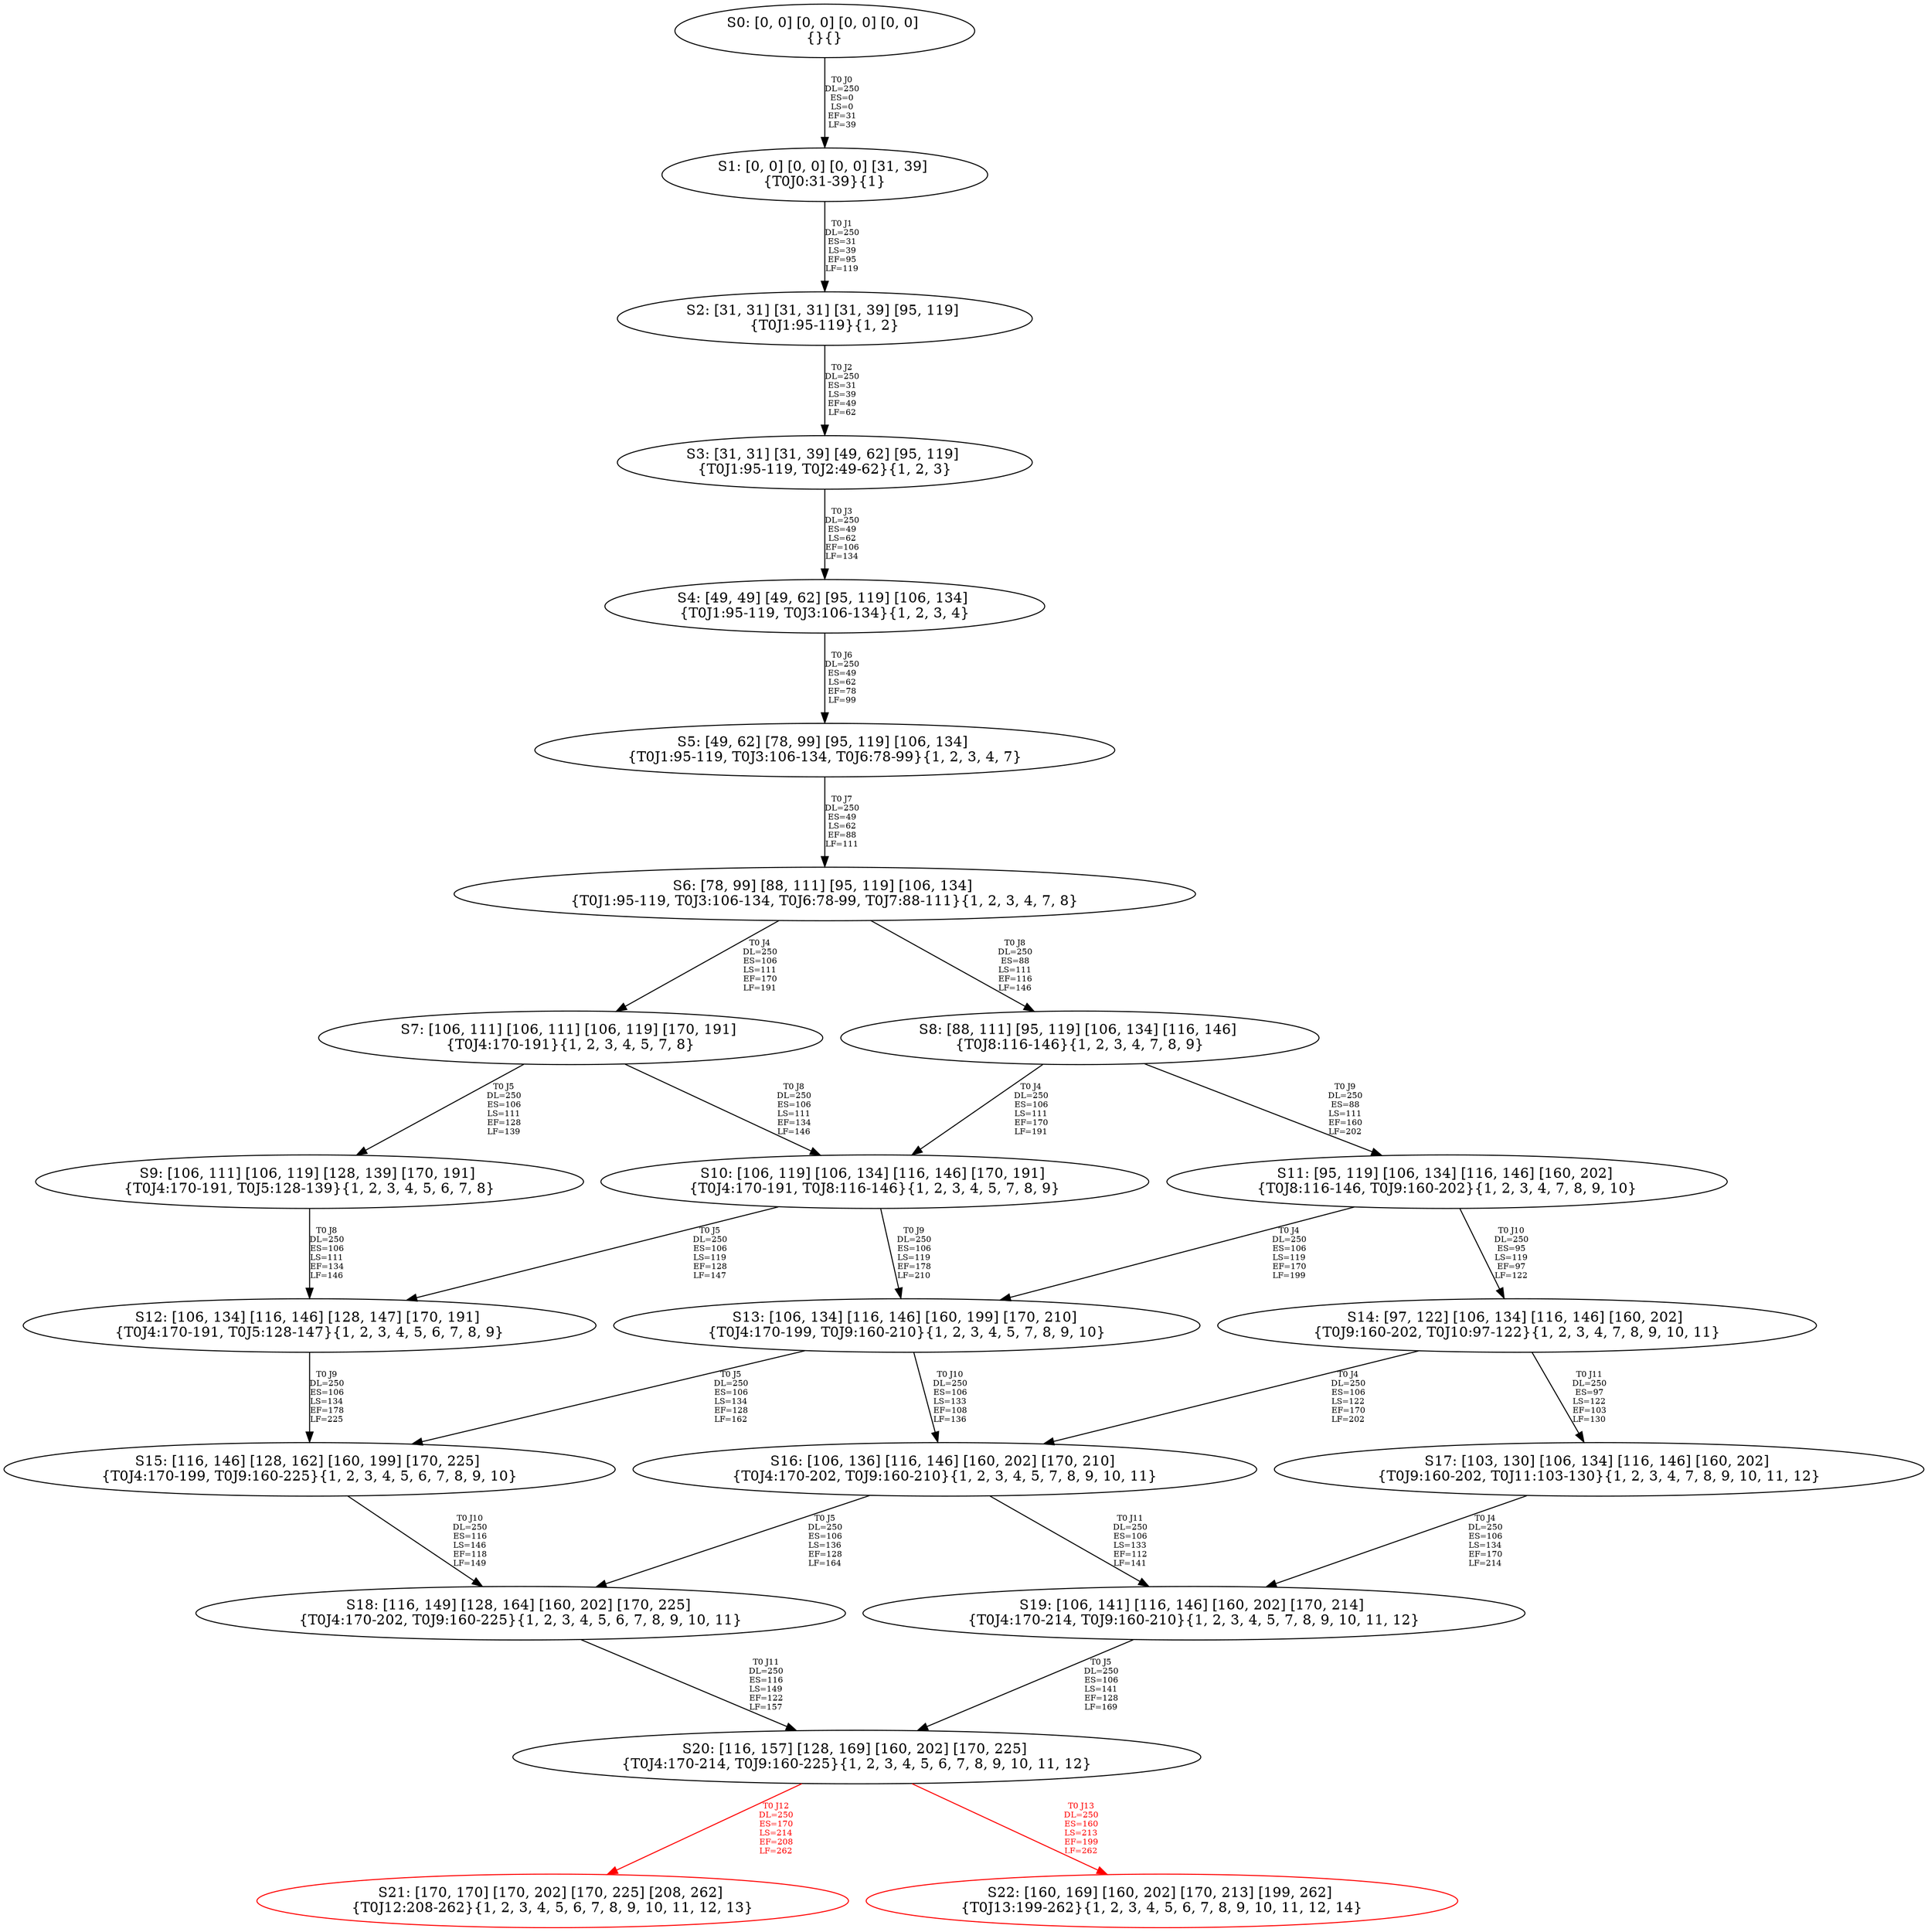 digraph {
	S0[label="S0: [0, 0] [0, 0] [0, 0] [0, 0] \n{}{}"];
	S1[label="S1: [0, 0] [0, 0] [0, 0] [31, 39] \n{T0J0:31-39}{1}"];
	S2[label="S2: [31, 31] [31, 31] [31, 39] [95, 119] \n{T0J1:95-119}{1, 2}"];
	S3[label="S3: [31, 31] [31, 39] [49, 62] [95, 119] \n{T0J1:95-119, T0J2:49-62}{1, 2, 3}"];
	S4[label="S4: [49, 49] [49, 62] [95, 119] [106, 134] \n{T0J1:95-119, T0J3:106-134}{1, 2, 3, 4}"];
	S5[label="S5: [49, 62] [78, 99] [95, 119] [106, 134] \n{T0J1:95-119, T0J3:106-134, T0J6:78-99}{1, 2, 3, 4, 7}"];
	S6[label="S6: [78, 99] [88, 111] [95, 119] [106, 134] \n{T0J1:95-119, T0J3:106-134, T0J6:78-99, T0J7:88-111}{1, 2, 3, 4, 7, 8}"];
	S7[label="S7: [106, 111] [106, 111] [106, 119] [170, 191] \n{T0J4:170-191}{1, 2, 3, 4, 5, 7, 8}"];
	S8[label="S8: [88, 111] [95, 119] [106, 134] [116, 146] \n{T0J8:116-146}{1, 2, 3, 4, 7, 8, 9}"];
	S9[label="S9: [106, 111] [106, 119] [128, 139] [170, 191] \n{T0J4:170-191, T0J5:128-139}{1, 2, 3, 4, 5, 6, 7, 8}"];
	S10[label="S10: [106, 119] [106, 134] [116, 146] [170, 191] \n{T0J4:170-191, T0J8:116-146}{1, 2, 3, 4, 5, 7, 8, 9}"];
	S11[label="S11: [95, 119] [106, 134] [116, 146] [160, 202] \n{T0J8:116-146, T0J9:160-202}{1, 2, 3, 4, 7, 8, 9, 10}"];
	S12[label="S12: [106, 134] [116, 146] [128, 147] [170, 191] \n{T0J4:170-191, T0J5:128-147}{1, 2, 3, 4, 5, 6, 7, 8, 9}"];
	S13[label="S13: [106, 134] [116, 146] [160, 199] [170, 210] \n{T0J4:170-199, T0J9:160-210}{1, 2, 3, 4, 5, 7, 8, 9, 10}"];
	S14[label="S14: [97, 122] [106, 134] [116, 146] [160, 202] \n{T0J9:160-202, T0J10:97-122}{1, 2, 3, 4, 7, 8, 9, 10, 11}"];
	S15[label="S15: [116, 146] [128, 162] [160, 199] [170, 225] \n{T0J4:170-199, T0J9:160-225}{1, 2, 3, 4, 5, 6, 7, 8, 9, 10}"];
	S16[label="S16: [106, 136] [116, 146] [160, 202] [170, 210] \n{T0J4:170-202, T0J9:160-210}{1, 2, 3, 4, 5, 7, 8, 9, 10, 11}"];
	S17[label="S17: [103, 130] [106, 134] [116, 146] [160, 202] \n{T0J9:160-202, T0J11:103-130}{1, 2, 3, 4, 7, 8, 9, 10, 11, 12}"];
	S18[label="S18: [116, 149] [128, 164] [160, 202] [170, 225] \n{T0J4:170-202, T0J9:160-225}{1, 2, 3, 4, 5, 6, 7, 8, 9, 10, 11}"];
	S19[label="S19: [106, 141] [116, 146] [160, 202] [170, 214] \n{T0J4:170-214, T0J9:160-210}{1, 2, 3, 4, 5, 7, 8, 9, 10, 11, 12}"];
	S20[label="S20: [116, 157] [128, 169] [160, 202] [170, 225] \n{T0J4:170-214, T0J9:160-225}{1, 2, 3, 4, 5, 6, 7, 8, 9, 10, 11, 12}"];
	S21[label="S21: [170, 170] [170, 202] [170, 225] [208, 262] \n{T0J12:208-262}{1, 2, 3, 4, 5, 6, 7, 8, 9, 10, 11, 12, 13}"];
	S22[label="S22: [160, 169] [160, 202] [170, 213] [199, 262] \n{T0J13:199-262}{1, 2, 3, 4, 5, 6, 7, 8, 9, 10, 11, 12, 14}"];
	S0 -> S1[label="T0 J0\nDL=250\nES=0\nLS=0\nEF=31\nLF=39",fontsize=8];
	S1 -> S2[label="T0 J1\nDL=250\nES=31\nLS=39\nEF=95\nLF=119",fontsize=8];
	S2 -> S3[label="T0 J2\nDL=250\nES=31\nLS=39\nEF=49\nLF=62",fontsize=8];
	S3 -> S4[label="T0 J3\nDL=250\nES=49\nLS=62\nEF=106\nLF=134",fontsize=8];
	S4 -> S5[label="T0 J6\nDL=250\nES=49\nLS=62\nEF=78\nLF=99",fontsize=8];
	S5 -> S6[label="T0 J7\nDL=250\nES=49\nLS=62\nEF=88\nLF=111",fontsize=8];
	S6 -> S7[label="T0 J4\nDL=250\nES=106\nLS=111\nEF=170\nLF=191",fontsize=8];
	S6 -> S8[label="T0 J8\nDL=250\nES=88\nLS=111\nEF=116\nLF=146",fontsize=8];
	S7 -> S9[label="T0 J5\nDL=250\nES=106\nLS=111\nEF=128\nLF=139",fontsize=8];
	S7 -> S10[label="T0 J8\nDL=250\nES=106\nLS=111\nEF=134\nLF=146",fontsize=8];
	S8 -> S10[label="T0 J4\nDL=250\nES=106\nLS=111\nEF=170\nLF=191",fontsize=8];
	S8 -> S11[label="T0 J9\nDL=250\nES=88\nLS=111\nEF=160\nLF=202",fontsize=8];
	S9 -> S12[label="T0 J8\nDL=250\nES=106\nLS=111\nEF=134\nLF=146",fontsize=8];
	S10 -> S12[label="T0 J5\nDL=250\nES=106\nLS=119\nEF=128\nLF=147",fontsize=8];
	S10 -> S13[label="T0 J9\nDL=250\nES=106\nLS=119\nEF=178\nLF=210",fontsize=8];
	S11 -> S13[label="T0 J4\nDL=250\nES=106\nLS=119\nEF=170\nLF=199",fontsize=8];
	S11 -> S14[label="T0 J10\nDL=250\nES=95\nLS=119\nEF=97\nLF=122",fontsize=8];
	S12 -> S15[label="T0 J9\nDL=250\nES=106\nLS=134\nEF=178\nLF=225",fontsize=8];
	S13 -> S15[label="T0 J5\nDL=250\nES=106\nLS=134\nEF=128\nLF=162",fontsize=8];
	S13 -> S16[label="T0 J10\nDL=250\nES=106\nLS=133\nEF=108\nLF=136",fontsize=8];
	S14 -> S16[label="T0 J4\nDL=250\nES=106\nLS=122\nEF=170\nLF=202",fontsize=8];
	S14 -> S17[label="T0 J11\nDL=250\nES=97\nLS=122\nEF=103\nLF=130",fontsize=8];
	S15 -> S18[label="T0 J10\nDL=250\nES=116\nLS=146\nEF=118\nLF=149",fontsize=8];
	S16 -> S18[label="T0 J5\nDL=250\nES=106\nLS=136\nEF=128\nLF=164",fontsize=8];
	S16 -> S19[label="T0 J11\nDL=250\nES=106\nLS=133\nEF=112\nLF=141",fontsize=8];
	S17 -> S19[label="T0 J4\nDL=250\nES=106\nLS=134\nEF=170\nLF=214",fontsize=8];
	S18 -> S20[label="T0 J11\nDL=250\nES=116\nLS=149\nEF=122\nLF=157",fontsize=8];
	S19 -> S20[label="T0 J5\nDL=250\nES=106\nLS=141\nEF=128\nLF=169",fontsize=8];
	S20 -> S21[label="T0 J12\nDL=250\nES=170\nLS=214\nEF=208\nLF=262",color=Red,fontcolor=Red,fontsize=8];
S21[color=Red];
	S20 -> S22[label="T0 J13\nDL=250\nES=160\nLS=213\nEF=199\nLF=262",color=Red,fontcolor=Red,fontsize=8];
S22[color=Red];
}
